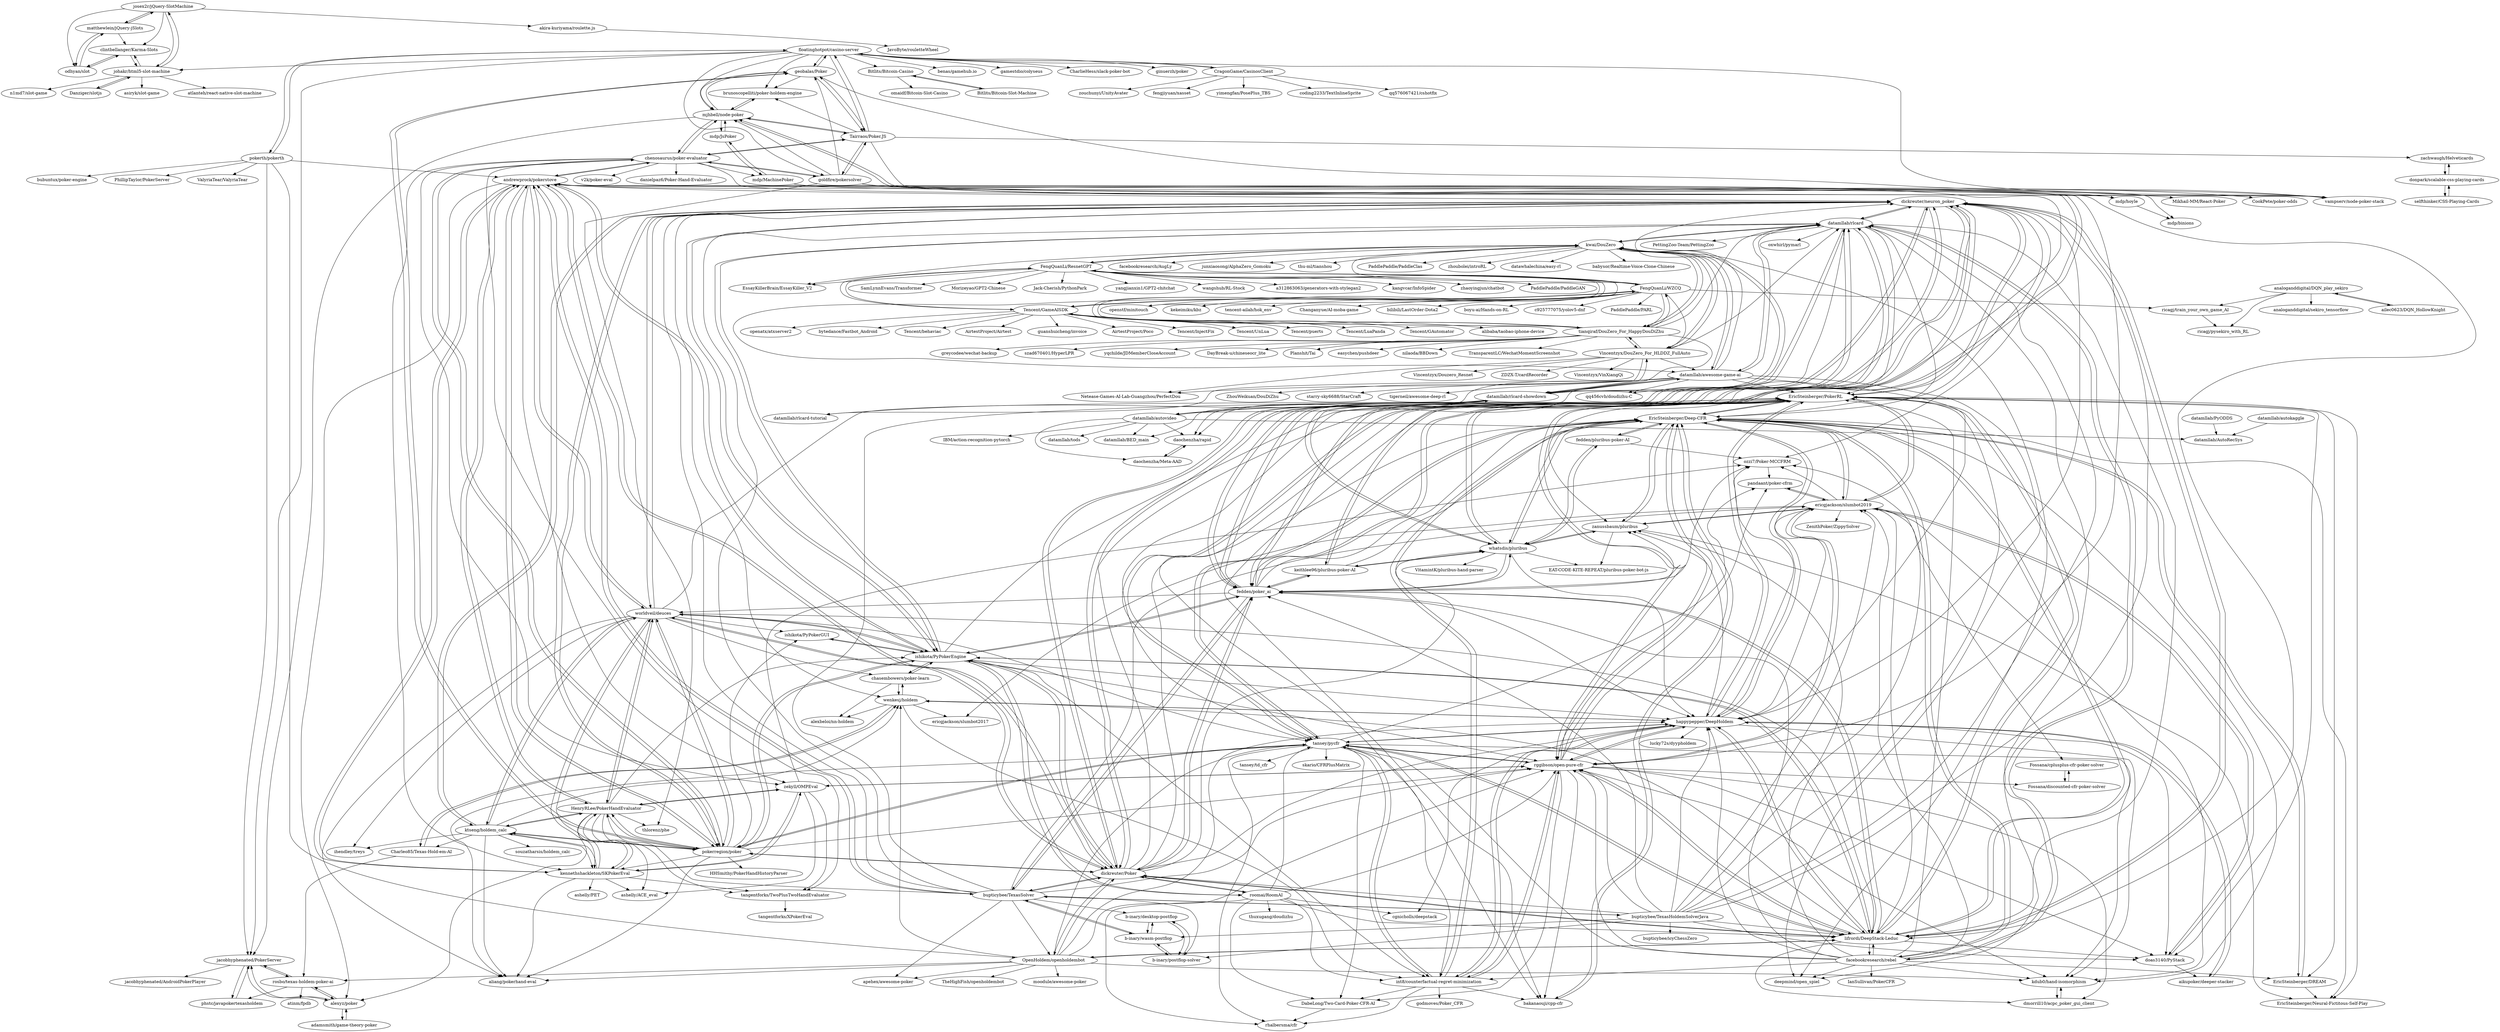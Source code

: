 digraph G {
"josex2r/jQuery-SlotMachine" -> "matthewlein/jQuery-jSlots"
"josex2r/jQuery-SlotMachine" -> "odhyan/slot"
"josex2r/jQuery-SlotMachine" -> "johakr/html5-slot-machine"
"josex2r/jQuery-SlotMachine" -> "clintbellanger/Karma-Slots"
"josex2r/jQuery-SlotMachine" -> "akira-kuriyama/roulette.js"
"odhyan/slot" -> "clintbellanger/Karma-Slots"
"odhyan/slot" -> "matthewlein/jQuery-jSlots"
"CragonGame/CasinosClient" -> "yimengfan/PosePlus_TBS" ["e"=1]
"CragonGame/CasinosClient" -> "coding2233/TextInlineSprite" ["e"=1]
"CragonGame/CasinosClient" -> "qq576067421/cshotfix" ["e"=1]
"CragonGame/CasinosClient" -> "zouchunyi/UnityAvater" ["e"=1]
"CragonGame/CasinosClient" -> "fengjiyuan/xasset" ["e"=1]
"CragonGame/CasinosClient" -> "floatinghotpot/casino-server"
"FengQuanLi/WZCQ" -> "FengQuanLi/ResnetGPT"
"FengQuanLi/WZCQ" -> "Tencent/GameAISDK"
"FengQuanLi/WZCQ" -> "tencent-ailab/hok_env" ["e"=1]
"FengQuanLi/WZCQ" -> "tianqiraf/DouZero_For_HappyDouDiZhu"
"FengQuanLi/WZCQ" -> "kwai/DouZero"
"FengQuanLi/WZCQ" -> "Changanyue/AI-moba-game"
"FengQuanLi/WZCQ" -> "bilibili/LastOrder-Dota2" ["e"=1]
"FengQuanLi/WZCQ" -> "boyu-ai/Hands-on-RL" ["e"=1]
"FengQuanLi/WZCQ" -> "c925777075/yolov5-dnf" ["e"=1]
"FengQuanLi/WZCQ" -> "PaddlePaddle/PARL" ["e"=1]
"FengQuanLi/WZCQ" -> "ricagj/train_your_own_game_AI"
"FengQuanLi/WZCQ" -> "Vincentzyx/DouZero_For_HLDDZ_FullAuto"
"FengQuanLi/WZCQ" -> "datamllab/awesome-game-ai"
"FengQuanLi/WZCQ" -> "openstf/minitouch" ["e"=1]
"FengQuanLi/WZCQ" -> "kekeimiku/kbz"
"ailec0623/DQN_HollowKnight" -> "analoganddigital/DQN_play_sekiro"
"Vincentzyx/DouZero_For_HLDDZ_FullAuto" -> "tianqiraf/DouZero_For_HappyDouDiZhu"
"Vincentzyx/DouZero_For_HLDDZ_FullAuto" -> "kwai/DouZero"
"Vincentzyx/DouZero_For_HLDDZ_FullAuto" -> "Vincentzyx/Douzero_Resnet"
"Vincentzyx/DouZero_For_HLDDZ_FullAuto" -> "datamllab/rlcard-showdown"
"Vincentzyx/DouZero_For_HLDDZ_FullAuto" -> "Netease-Games-AI-Lab-Guangzhou/PerfectDou"
"Vincentzyx/DouZero_For_HLDDZ_FullAuto" -> "ZDZX-T/cardRecorder"
"Vincentzyx/DouZero_For_HLDDZ_FullAuto" -> "Vincentzyx/VinXiangQi" ["e"=1]
"Vincentzyx/DouZero_For_HLDDZ_FullAuto" -> "datamllab/rlcard"
"Vincentzyx/DouZero_For_HLDDZ_FullAuto" -> "datamllab/awesome-game-ai"
"kwai/DouZero" -> "tianqiraf/DouZero_For_HappyDouDiZhu"
"kwai/DouZero" -> "datamllab/rlcard"
"kwai/DouZero" -> "Vincentzyx/DouZero_For_HLDDZ_FullAuto"
"kwai/DouZero" -> "datamllab/rlcard-showdown"
"kwai/DouZero" -> "datamllab/awesome-game-ai"
"kwai/DouZero" -> "facebookresearch/AugLy" ["e"=1]
"kwai/DouZero" -> "FengQuanLi/ResnetGPT"
"kwai/DouZero" -> "EssayKillerBrain/EssayKiller_V2" ["e"=1]
"kwai/DouZero" -> "junxiaosong/AlphaZero_Gomoku" ["e"=1]
"kwai/DouZero" -> "thu-ml/tianshou" ["e"=1]
"kwai/DouZero" -> "deepmind/open_spiel" ["e"=1]
"kwai/DouZero" -> "PaddlePaddle/PaddleClas" ["e"=1]
"kwai/DouZero" -> "zhoubolei/introRL" ["e"=1]
"kwai/DouZero" -> "datawhalechina/easy-rl" ["e"=1]
"kwai/DouZero" -> "babysor/Realtime-Voice-Clone-Chinese" ["e"=1]
"FengQuanLi/ResnetGPT" -> "FengQuanLi/WZCQ"
"FengQuanLi/ResnetGPT" -> "kwai/DouZero"
"FengQuanLi/ResnetGPT" -> "Tencent/GameAISDK"
"FengQuanLi/ResnetGPT" -> "SamLynnEvans/Transformer" ["e"=1]
"FengQuanLi/ResnetGPT" -> "Morizeyao/GPT2-Chinese" ["e"=1]
"FengQuanLi/ResnetGPT" -> "EssayKillerBrain/EssayKiller_V2" ["e"=1]
"FengQuanLi/ResnetGPT" -> "Jack-Cherish/PythonPark" ["e"=1]
"FengQuanLi/ResnetGPT" -> "yangjianxin1/GPT2-chitchat" ["e"=1]
"FengQuanLi/ResnetGPT" -> "wangshub/RL-Stock" ["e"=1]
"FengQuanLi/ResnetGPT" -> "tianqiraf/DouZero_For_HappyDouDiZhu"
"FengQuanLi/ResnetGPT" -> "a312863063/generators-with-stylegan2" ["e"=1]
"FengQuanLi/ResnetGPT" -> "openstf/minitouch" ["e"=1]
"FengQuanLi/ResnetGPT" -> "kangvcar/InfoSpider" ["e"=1]
"FengQuanLi/ResnetGPT" -> "zhaoyingjun/chatbot" ["e"=1]
"FengQuanLi/ResnetGPT" -> "PaddlePaddle/PaddleGAN" ["e"=1]
"EricSteinberger/PokerRL" -> "EricSteinberger/Deep-CFR"
"EricSteinberger/PokerRL" -> "EricSteinberger/Neural-Fictitous-Self-Play"
"EricSteinberger/PokerRL" -> "zanussbaum/pluribus"
"EricSteinberger/PokerRL" -> "dickreuter/neuron_poker"
"EricSteinberger/PokerRL" -> "tansey/pycfr"
"EricSteinberger/PokerRL" -> "happypepper/DeepHoldem"
"EricSteinberger/PokerRL" -> "ericgjackson/slumbot2019"
"EricSteinberger/PokerRL" -> "rggibson/open-pure-cfr"
"EricSteinberger/PokerRL" -> "bakanaouji/cpp-cfr"
"EricSteinberger/PokerRL" -> "doas3140/PyStack"
"EricSteinberger/PokerRL" -> "EricSteinberger/DREAM"
"EricSteinberger/PokerRL" -> "int8/counterfactual-regret-minimization"
"EricSteinberger/PokerRL" -> "whatsdis/pluribus"
"EricSteinberger/PokerRL" -> "lifrordi/DeepStack-Leduc"
"EricSteinberger/PokerRL" -> "fedden/poker_ai"
"bupticybee/TexasSolver" -> "bupticybee/TexasHoldemSolverJava"
"bupticybee/TexasSolver" -> "b-inary/wasm-postflop"
"bupticybee/TexasSolver" -> "fedden/poker_ai"
"bupticybee/TexasSolver" -> "dickreuter/Poker"
"bupticybee/TexasSolver" -> "dickreuter/neuron_poker"
"bupticybee/TexasSolver" -> "andrewprock/pokerstove"
"bupticybee/TexasSolver" -> "b-inary/postflop-solver"
"bupticybee/TexasSolver" -> "b-inary/desktop-postflop"
"bupticybee/TexasSolver" -> "HenryRLee/PokerHandEvaluator"
"bupticybee/TexasSolver" -> "EricSteinberger/PokerRL"
"bupticybee/TexasSolver" -> "apehex/awesome-poker"
"bupticybee/TexasSolver" -> "datamllab/rlcard"
"bupticybee/TexasSolver" -> "ericgjackson/slumbot2019"
"bupticybee/TexasSolver" -> "OpenHoldem/openholdembot"
"bupticybee/TexasSolver" -> "rggibson/open-pure-cfr"
"Tencent/GameAISDK" -> "Tencent/GAutomator" ["e"=1]
"Tencent/GameAISDK" -> "FengQuanLi/WZCQ"
"Tencent/GameAISDK" -> "FengQuanLi/ResnetGPT"
"Tencent/GameAISDK" -> "alibaba/taobao-iphone-device" ["e"=1]
"Tencent/GameAISDK" -> "openatx/atxserver2" ["e"=1]
"Tencent/GameAISDK" -> "bytedance/Fastbot_Android" ["e"=1]
"Tencent/GameAISDK" -> "Tencent/behaviac" ["e"=1]
"Tencent/GameAISDK" -> "AirtestProject/Airtest" ["e"=1]
"Tencent/GameAISDK" -> "tianqiraf/DouZero_For_HappyDouDiZhu"
"Tencent/GameAISDK" -> "guanshuicheng/invoice" ["e"=1]
"Tencent/GameAISDK" -> "AirtestProject/Poco" ["e"=1]
"Tencent/GameAISDK" -> "Tencent/InjectFix" ["e"=1]
"Tencent/GameAISDK" -> "Tencent/UnLua" ["e"=1]
"Tencent/GameAISDK" -> "Tencent/puerts" ["e"=1]
"Tencent/GameAISDK" -> "Tencent/LuaPanda" ["e"=1]
"analoganddigital/DQN_play_sekiro" -> "ricagj/train_your_own_game_AI"
"analoganddigital/DQN_play_sekiro" -> "ricagj/pysekiro_with_RL"
"analoganddigital/DQN_play_sekiro" -> "analoganddigital/sekiro_tensorflow"
"analoganddigital/DQN_play_sekiro" -> "ailec0623/DQN_HollowKnight"
"zachwaugh/Helveticards" -> "donpark/scalable-css-playing-cards"
"dickreuter/Poker" -> "dickreuter/neuron_poker"
"dickreuter/Poker" -> "ishikota/PyPokerEngine"
"dickreuter/Poker" -> "fedden/poker_ai"
"dickreuter/Poker" -> "lifrordi/DeepStack-Leduc"
"dickreuter/Poker" -> "pokerregion/poker"
"dickreuter/Poker" -> "datamllab/rlcard"
"dickreuter/Poker" -> "EricSteinberger/PokerRL"
"dickreuter/Poker" -> "worldveil/deuces"
"dickreuter/Poker" -> "andrewprock/pokerstove"
"dickreuter/Poker" -> "bupticybee/TexasSolver"
"dickreuter/Poker" -> "OpenHoldem/openholdembot"
"dickreuter/Poker" -> "happypepper/DeepHoldem"
"dickreuter/Poker" -> "whatsdis/pluribus"
"dickreuter/Poker" -> "roomai/RoomAI"
"dickreuter/Poker" -> "EricSteinberger/Deep-CFR"
"jacobhyphenated/PokerServer" -> "jacobhyphenated/AndroidPokerPlayer"
"jacobhyphenated/PokerServer" -> "rosbo/texas-holdem-poker-ai"
"jacobhyphenated/PokerServer" -> "phstc/javapokertexasholdem"
"jacobhyphenated/PokerServer" -> "alexyz/poker"
"tianqiraf/DouZero_For_HappyDouDiZhu" -> "kwai/DouZero"
"tianqiraf/DouZero_For_HappyDouDiZhu" -> "Vincentzyx/DouZero_For_HLDDZ_FullAuto"
"tianqiraf/DouZero_For_HappyDouDiZhu" -> "datamllab/rlcard"
"tianqiraf/DouZero_For_HappyDouDiZhu" -> "Tencent/GameAISDK"
"tianqiraf/DouZero_For_HappyDouDiZhu" -> "greycodee/wechat-backup" ["e"=1]
"tianqiraf/DouZero_For_HappyDouDiZhu" -> "szad670401/HyperLPR" ["e"=1]
"tianqiraf/DouZero_For_HappyDouDiZhu" -> "FengQuanLi/WZCQ"
"tianqiraf/DouZero_For_HappyDouDiZhu" -> "datamllab/rlcard-showdown"
"tianqiraf/DouZero_For_HappyDouDiZhu" -> "yqchilde/JDMemberCloseAccount" ["e"=1]
"tianqiraf/DouZero_For_HappyDouDiZhu" -> "DayBreak-u/chineseocr_lite" ["e"=1]
"tianqiraf/DouZero_For_HappyDouDiZhu" -> "Planshit/Tai" ["e"=1]
"tianqiraf/DouZero_For_HappyDouDiZhu" -> "easychen/pushdeer" ["e"=1]
"tianqiraf/DouZero_For_HappyDouDiZhu" -> "nilaoda/BBDown" ["e"=1]
"tianqiraf/DouZero_For_HappyDouDiZhu" -> "TransparentLC/WechatMomentScreenshot" ["e"=1]
"tianqiraf/DouZero_For_HappyDouDiZhu" -> "FengQuanLi/ResnetGPT"
"datamllab/autovideo" -> "datamllab/BED_main"
"datamllab/autovideo" -> "daochenzha/rapid"
"datamllab/autovideo" -> "daochenzha/Meta-AAD"
"datamllab/autovideo" -> "datamllab/rlcard-showdown"
"datamllab/autovideo" -> "datamllab/tods" ["e"=1]
"datamllab/autovideo" -> "datamllab/AutoRecSys"
"datamllab/autovideo" -> "IBM/action-recognition-pytorch" ["e"=1]
"datamllab/rlcard-showdown" -> "datamllab/awesome-game-ai"
"datamllab/rlcard-showdown" -> "datamllab/rlcard"
"datamllab/rlcard-showdown" -> "datamllab/rlcard-tutorial"
"datamllab/rlcard-showdown" -> "datamllab/autovideo"
"datamllab/rlcard-showdown" -> "kwai/DouZero"
"datamllab/rlcard-showdown" -> "datamllab/BED_main"
"datamllab/rlcard-showdown" -> "Vincentzyx/DouZero_For_HLDDZ_FullAuto"
"datamllab/rlcard-showdown" -> "daochenzha/rapid"
"datamllab/rlcard" -> "datamllab/awesome-game-ai"
"datamllab/rlcard" -> "kwai/DouZero"
"datamllab/rlcard" -> "fedden/poker_ai"
"datamllab/rlcard" -> "datamllab/rlcard-showdown"
"datamllab/rlcard" -> "deepmind/open_spiel" ["e"=1]
"datamllab/rlcard" -> "dickreuter/Poker"
"datamllab/rlcard" -> "dickreuter/neuron_poker"
"datamllab/rlcard" -> "ishikota/PyPokerEngine"
"datamllab/rlcard" -> "EricSteinberger/PokerRL"
"datamllab/rlcard" -> "lifrordi/DeepStack-Leduc"
"datamllab/rlcard" -> "facebookresearch/rebel"
"datamllab/rlcard" -> "PettingZoo-Team/PettingZoo" ["e"=1]
"datamllab/rlcard" -> "qq456cvb/doudizhu-C" ["e"=1]
"datamllab/rlcard" -> "EricSteinberger/Deep-CFR"
"datamllab/rlcard" -> "oxwhirl/pymarl" ["e"=1]
"johakr/html5-slot-machine" -> "Danziger/slotjs"
"johakr/html5-slot-machine" -> "clintbellanger/Karma-Slots"
"johakr/html5-slot-machine" -> "asiryk/slot-game"
"johakr/html5-slot-machine" -> "atlanteh/react-native-slot-machine" ["e"=1]
"johakr/html5-slot-machine" -> "josex2r/jQuery-SlotMachine"
"johakr/html5-slot-machine" -> "n1md7/slot-game"
"floatinghotpot/casino-server" -> "geobalas/Poker"
"floatinghotpot/casino-server" -> "vampserv/node-poker-stack"
"floatinghotpot/casino-server" -> "mjhbell/node-poker"
"floatinghotpot/casino-server" -> "CragonGame/CasinosClient"
"floatinghotpot/casino-server" -> "Tairraos/Poker.JS"
"floatinghotpot/casino-server" -> "jacobhyphenated/PokerServer"
"floatinghotpot/casino-server" -> "Bitlits/Bitcoin-Casino"
"floatinghotpot/casino-server" -> "benas/gamehub.io" ["e"=1]
"floatinghotpot/casino-server" -> "gamestdio/colyseus" ["e"=1]
"floatinghotpot/casino-server" -> "brunoscopelliti/poker-holdem-engine"
"floatinghotpot/casino-server" -> "pokerth/pokerth"
"floatinghotpot/casino-server" -> "johakr/html5-slot-machine"
"floatinghotpot/casino-server" -> "goldfire/pokersolver"
"floatinghotpot/casino-server" -> "CharlieHess/slack-poker-bot" ["e"=1]
"floatinghotpot/casino-server" -> "ginuerzh/poker"
"b-inary/postflop-solver" -> "b-inary/wasm-postflop"
"b-inary/postflop-solver" -> "b-inary/desktop-postflop"
"b-inary/wasm-postflop" -> "b-inary/postflop-solver"
"b-inary/wasm-postflop" -> "b-inary/desktop-postflop"
"b-inary/wasm-postflop" -> "bupticybee/TexasSolver"
"brunoscopelliti/poker-holdem-engine" -> "mjhbell/node-poker"
"andrewprock/pokerstove" -> "worldveil/deuces"
"andrewprock/pokerstove" -> "kennethshackleton/SKPokerEval"
"andrewprock/pokerstove" -> "pokerregion/poker"
"andrewprock/pokerstove" -> "ishikota/PyPokerEngine"
"andrewprock/pokerstove" -> "rggibson/open-pure-cfr"
"andrewprock/pokerstove" -> "dickreuter/Poker"
"andrewprock/pokerstove" -> "HenryRLee/PokerHandEvaluator"
"andrewprock/pokerstove" -> "fedden/poker_ai"
"andrewprock/pokerstove" -> "chenosaurus/poker-evaluator"
"andrewprock/pokerstove" -> "zekyll/OMPEval"
"andrewprock/pokerstove" -> "dickreuter/neuron_poker"
"andrewprock/pokerstove" -> "alexyz/poker"
"andrewprock/pokerstove" -> "bupticybee/TexasSolver"
"andrewprock/pokerstove" -> "lifrordi/DeepStack-Leduc"
"andrewprock/pokerstove" -> "tansey/pycfr"
"bupticybee/TexasHoldemSolverJava" -> "bupticybee/TexasSolver"
"bupticybee/TexasHoldemSolverJava" -> "fedden/poker_ai"
"bupticybee/TexasHoldemSolverJava" -> "b-inary/wasm-postflop"
"bupticybee/TexasHoldemSolverJava" -> "dickreuter/neuron_poker"
"bupticybee/TexasHoldemSolverJava" -> "happypepper/DeepHoldem"
"bupticybee/TexasHoldemSolverJava" -> "dickreuter/Poker"
"bupticybee/TexasHoldemSolverJava" -> "ericgjackson/slumbot2019"
"bupticybee/TexasHoldemSolverJava" -> "bupticybee/icyChessZero" ["e"=1]
"bupticybee/TexasHoldemSolverJava" -> "b-inary/postflop-solver"
"bupticybee/TexasHoldemSolverJava" -> "datamllab/rlcard"
"bupticybee/TexasHoldemSolverJava" -> "EricSteinberger/PokerRL"
"bupticybee/TexasHoldemSolverJava" -> "doas3140/PyStack"
"bupticybee/TexasHoldemSolverJava" -> "ozzi7/Poker-MCCFRM"
"bupticybee/TexasHoldemSolverJava" -> "rggibson/open-pure-cfr"
"bupticybee/TexasHoldemSolverJava" -> "lifrordi/DeepStack-Leduc"
"pokerth/pokerth" -> "andrewprock/pokerstove"
"pokerth/pokerth" -> "jacobhyphenated/PokerServer"
"pokerth/pokerth" -> "floatinghotpot/casino-server"
"pokerth/pokerth" -> "bubuntux/poker-engine"
"pokerth/pokerth" -> "PhillipTaylor/PokerServer"
"pokerth/pokerth" -> "ValyriaTear/ValyriaTear" ["e"=1]
"pokerth/pokerth" -> "OpenHoldem/openholdembot"
"HenryRLee/PokerHandEvaluator" -> "kennethshackleton/SKPokerEval"
"HenryRLee/PokerHandEvaluator" -> "zekyll/OMPEval"
"HenryRLee/PokerHandEvaluator" -> "thlorenz/phe"
"HenryRLee/PokerHandEvaluator" -> "tangentforks/TwoPlusTwoHandEvaluator"
"HenryRLee/PokerHandEvaluator" -> "worldveil/deuces"
"HenryRLee/PokerHandEvaluator" -> "ashelly/ACE_eval"
"HenryRLee/PokerHandEvaluator" -> "andrewprock/pokerstove"
"HenryRLee/PokerHandEvaluator" -> "pokerregion/poker"
"HenryRLee/PokerHandEvaluator" -> "ktseng/holdem_calc"
"HenryRLee/PokerHandEvaluator" -> "alexyz/poker"
"HenryRLee/PokerHandEvaluator" -> "ishikota/PyPokerEngine"
"kennethshackleton/SKPokerEval" -> "zekyll/OMPEval"
"kennethshackleton/SKPokerEval" -> "tangentforks/TwoPlusTwoHandEvaluator"
"kennethshackleton/SKPokerEval" -> "worldveil/deuces"
"kennethshackleton/SKPokerEval" -> "HenryRLee/PokerHandEvaluator"
"kennethshackleton/SKPokerEval" -> "ashelly/ACE_eval"
"kennethshackleton/SKPokerEval" -> "ashelly/PET"
"kennethshackleton/SKPokerEval" -> "andrewprock/pokerstove"
"kennethshackleton/SKPokerEval" -> "ktseng/holdem_calc"
"kennethshackleton/SKPokerEval" -> "aliang/pokerhand-eval"
"ozzi7/Poker-MCCFRM" -> "pandaant/poker-cfrm"
"datamllab/awesome-game-ai" -> "datamllab/rlcard"
"datamllab/awesome-game-ai" -> "datamllab/rlcard-showdown"
"datamllab/awesome-game-ai" -> "kwai/DouZero"
"datamllab/awesome-game-ai" -> "datamllab/rlcard-tutorial"
"datamllab/awesome-game-ai" -> "qq456cvb/doudizhu-C" ["e"=1]
"datamllab/awesome-game-ai" -> "Netease-Games-AI-Lab-Guangzhou/PerfectDou"
"datamllab/awesome-game-ai" -> "daochenzha/rapid"
"datamllab/awesome-game-ai" -> "EricSteinberger/PokerRL"
"datamllab/awesome-game-ai" -> "datamllab/autovideo"
"datamllab/awesome-game-ai" -> "happypepper/DeepHoldem"
"datamllab/awesome-game-ai" -> "ZhouWeikuan/DouDiZhu" ["e"=1]
"datamllab/awesome-game-ai" -> "starry-sky6688/StarCraft" ["e"=1]
"datamllab/awesome-game-ai" -> "deepmind/open_spiel" ["e"=1]
"datamllab/awesome-game-ai" -> "tigerneil/awesome-deep-rl" ["e"=1]
"datamllab/awesome-game-ai" -> "dickreuter/neuron_poker"
"Danziger/slotjs" -> "johakr/html5-slot-machine"
"lifrordi/DeepStack-Leduc" -> "happypepper/DeepHoldem"
"lifrordi/DeepStack-Leduc" -> "rggibson/open-pure-cfr"
"lifrordi/DeepStack-Leduc" -> "tansey/pycfr"
"lifrordi/DeepStack-Leduc" -> "EricSteinberger/Deep-CFR"
"lifrordi/DeepStack-Leduc" -> "dickreuter/Poker"
"lifrordi/DeepStack-Leduc" -> "EricSteinberger/PokerRL"
"lifrordi/DeepStack-Leduc" -> "ishikota/PyPokerEngine"
"lifrordi/DeepStack-Leduc" -> "dickreuter/neuron_poker"
"lifrordi/DeepStack-Leduc" -> "fedden/poker_ai"
"lifrordi/DeepStack-Leduc" -> "facebookresearch/rebel"
"lifrordi/DeepStack-Leduc" -> "doas3140/PyStack"
"lifrordi/DeepStack-Leduc" -> "ericgjackson/slumbot2019"
"lifrordi/DeepStack-Leduc" -> "dmorrill10/acpc_poker_gui_client"
"lifrordi/DeepStack-Leduc" -> "wenkesj/holdem"
"lifrordi/DeepStack-Leduc" -> "OpenHoldem/openholdembot"
"roomai/RoomAI" -> "ishikota/PyPokerEngine"
"roomai/RoomAI" -> "lifrordi/DeepStack-Leduc"
"roomai/RoomAI" -> "rhalbersma/cfr"
"roomai/RoomAI" -> "rggibson/open-pure-cfr"
"roomai/RoomAI" -> "cgnicholls/deepstack"
"roomai/RoomAI" -> "DabeLong/Two-Card-Poker-CFR-AI"
"roomai/RoomAI" -> "int8/counterfactual-regret-minimization"
"roomai/RoomAI" -> "tansey/pycfr"
"roomai/RoomAI" -> "thuxugang/doudizhu" ["e"=1]
"roomai/RoomAI" -> "dickreuter/Poker"
"wenkesj/holdem" -> "chasembowers/poker-learn"
"wenkesj/holdem" -> "happypepper/DeepHoldem"
"wenkesj/holdem" -> "alexbeloi/nn-holdem"
"wenkesj/holdem" -> "int8/counterfactual-regret-minimization"
"wenkesj/holdem" -> "Charleo85/Texas-Hold-em-AI"
"wenkesj/holdem" -> "ericgjackson/slumbot2017"
"fedden/poker_ai" -> "keithlee96/pluribus-poker-AI"
"fedden/poker_ai" -> "dickreuter/Poker"
"fedden/poker_ai" -> "whatsdis/pluribus"
"fedden/poker_ai" -> "dickreuter/neuron_poker"
"fedden/poker_ai" -> "ishikota/PyPokerEngine"
"fedden/poker_ai" -> "datamllab/rlcard"
"fedden/poker_ai" -> "EricSteinberger/PokerRL"
"fedden/poker_ai" -> "lifrordi/DeepStack-Leduc"
"fedden/poker_ai" -> "bupticybee/TexasSolver"
"fedden/poker_ai" -> "zanussbaum/pluribus"
"fedden/poker_ai" -> "EricSteinberger/Deep-CFR"
"fedden/poker_ai" -> "happypepper/DeepHoldem"
"fedden/poker_ai" -> "andrewprock/pokerstove"
"fedden/poker_ai" -> "ozzi7/Poker-MCCFRM"
"fedden/poker_ai" -> "worldveil/deuces"
"adamsmith/game-theory-poker" -> "alexyz/poker"
"bakanaouji/cpp-cfr" -> "EricSteinberger/Deep-CFR"
"ishikota/PyPokerEngine" -> "ishikota/PyPokerGUI"
"ishikota/PyPokerEngine" -> "dickreuter/Poker"
"ishikota/PyPokerEngine" -> "dickreuter/neuron_poker"
"ishikota/PyPokerEngine" -> "pokerregion/poker"
"ishikota/PyPokerEngine" -> "chasembowers/poker-learn"
"ishikota/PyPokerEngine" -> "worldveil/deuces"
"ishikota/PyPokerEngine" -> "fedden/poker_ai"
"ishikota/PyPokerEngine" -> "roomai/RoomAI"
"ishikota/PyPokerEngine" -> "lifrordi/DeepStack-Leduc"
"ishikota/PyPokerEngine" -> "happypepper/DeepHoldem"
"ishikota/PyPokerEngine" -> "EricSteinberger/PokerRL"
"ishikota/PyPokerEngine" -> "datamllab/rlcard"
"ishikota/PyPokerEngine" -> "andrewprock/pokerstove"
"ishikota/PyPokerEngine" -> "rggibson/open-pure-cfr"
"ishikota/PyPokerEngine" -> "int8/counterfactual-regret-minimization"
"dickreuter/neuron_poker" -> "dickreuter/Poker"
"dickreuter/neuron_poker" -> "EricSteinberger/PokerRL"
"dickreuter/neuron_poker" -> "ishikota/PyPokerEngine"
"dickreuter/neuron_poker" -> "fedden/poker_ai"
"dickreuter/neuron_poker" -> "whatsdis/pluribus"
"dickreuter/neuron_poker" -> "EricSteinberger/Deep-CFR"
"dickreuter/neuron_poker" -> "lifrordi/DeepStack-Leduc"
"dickreuter/neuron_poker" -> "happypepper/DeepHoldem"
"dickreuter/neuron_poker" -> "datamllab/rlcard"
"dickreuter/neuron_poker" -> "pokerregion/poker"
"dickreuter/neuron_poker" -> "keithlee96/pluribus-poker-AI"
"dickreuter/neuron_poker" -> "wenkesj/holdem"
"dickreuter/neuron_poker" -> "ozzi7/Poker-MCCFRM"
"dickreuter/neuron_poker" -> "ktseng/holdem_calc"
"dickreuter/neuron_poker" -> "worldveil/deuces"
"worldveil/deuces" -> "andrewprock/pokerstove"
"worldveil/deuces" -> "pokerregion/poker"
"worldveil/deuces" -> "kennethshackleton/SKPokerEval"
"worldveil/deuces" -> "ishikota/PyPokerEngine"
"worldveil/deuces" -> "HenryRLee/PokerHandEvaluator"
"worldveil/deuces" -> "aliang/pokerhand-eval"
"worldveil/deuces" -> "ihendley/treys"
"worldveil/deuces" -> "chasembowers/poker-learn"
"worldveil/deuces" -> "dickreuter/Poker"
"worldveil/deuces" -> "dickreuter/neuron_poker"
"worldveil/deuces" -> "tansey/pycfr"
"worldveil/deuces" -> "EricSteinberger/PokerRL"
"worldveil/deuces" -> "ishikota/PyPokerGUI"
"worldveil/deuces" -> "ktseng/holdem_calc"
"worldveil/deuces" -> "lifrordi/DeepStack-Leduc"
"Tairraos/Poker.JS" -> "mjhbell/node-poker"
"Tairraos/Poker.JS" -> "chenosaurus/poker-evaluator"
"Tairraos/Poker.JS" -> "geobalas/Poker"
"Tairraos/Poker.JS" -> "vampserv/node-poker-stack"
"Tairraos/Poker.JS" -> "goldfire/pokersolver"
"Tairraos/Poker.JS" -> "zachwaugh/Helveticards"
"Tairraos/Poker.JS" -> "floatinghotpot/casino-server"
"Tairraos/Poker.JS" -> "brunoscopelliti/poker-holdem-engine"
"ricagj/train_your_own_game_AI" -> "ricagj/pysekiro_with_RL"
"selfthinker/CSS-Playing-Cards" -> "donpark/scalable-css-playing-cards"
"alexyz/poker" -> "rosbo/texas-holdem-poker-ai"
"alexyz/poker" -> "jacobhyphenated/PokerServer"
"alexyz/poker" -> "adamsmith/game-theory-poker"
"int8/counterfactual-regret-minimization" -> "tansey/pycfr"
"int8/counterfactual-regret-minimization" -> "rhalbersma/cfr"
"int8/counterfactual-regret-minimization" -> "godmoves/Poker_CFR"
"int8/counterfactual-regret-minimization" -> "happypepper/DeepHoldem"
"int8/counterfactual-regret-minimization" -> "rggibson/open-pure-cfr"
"int8/counterfactual-regret-minimization" -> "bakanaouji/cpp-cfr"
"int8/counterfactual-regret-minimization" -> "EricSteinberger/Deep-CFR"
"int8/counterfactual-regret-minimization" -> "DabeLong/Two-Card-Poker-CFR-AI"
"rosbo/texas-holdem-poker-ai" -> "jacobhyphenated/PokerServer"
"rosbo/texas-holdem-poker-ai" -> "alexyz/poker"
"rosbo/texas-holdem-poker-ai" -> "phstc/javapokertexasholdem"
"rosbo/texas-holdem-poker-ai" -> "atinm/fpdb"
"donpark/scalable-css-playing-cards" -> "zachwaugh/Helveticards"
"donpark/scalable-css-playing-cards" -> "selfthinker/CSS-Playing-Cards"
"akira-kuriyama/roulette.js" -> "JavoByte/rouletteWheel"
"pokerregion/poker" -> "worldveil/deuces"
"pokerregion/poker" -> "ishikota/PyPokerEngine"
"pokerregion/poker" -> "dickreuter/Poker"
"pokerregion/poker" -> "ishikota/PyPokerGUI"
"pokerregion/poker" -> "tansey/pycfr"
"pokerregion/poker" -> "andrewprock/pokerstove"
"pokerregion/poker" -> "dickreuter/neuron_poker"
"pokerregion/poker" -> "aliang/pokerhand-eval"
"pokerregion/poker" -> "geobalas/Poker"
"pokerregion/poker" -> "chenosaurus/poker-evaluator"
"pokerregion/poker" -> "ktseng/holdem_calc"
"pokerregion/poker" -> "kennethshackleton/SKPokerEval"
"pokerregion/poker" -> "rggibson/open-pure-cfr"
"pokerregion/poker" -> "HHSmithy/PokerHandHistoryParser"
"pokerregion/poker" -> "HenryRLee/PokerHandEvaluator"
"chenosaurus/poker-evaluator" -> "mjhbell/node-poker"
"chenosaurus/poker-evaluator" -> "goldfire/pokersolver"
"chenosaurus/poker-evaluator" -> "Tairraos/Poker.JS"
"chenosaurus/poker-evaluator" -> "mdp/hoyle"
"chenosaurus/poker-evaluator" -> "pokerregion/poker"
"chenosaurus/poker-evaluator" -> "kennethshackleton/SKPokerEval"
"chenosaurus/poker-evaluator" -> "zekyll/OMPEval"
"chenosaurus/poker-evaluator" -> "tangentforks/TwoPlusTwoHandEvaluator"
"chenosaurus/poker-evaluator" -> "v2k/poker-eval"
"chenosaurus/poker-evaluator" -> "andrewprock/pokerstove"
"chenosaurus/poker-evaluator" -> "mdp/MachinePoker"
"chenosaurus/poker-evaluator" -> "danielpaz6/Poker-Hand-Evaluator"
"goldfire/pokersolver" -> "chenosaurus/poker-evaluator"
"goldfire/pokersolver" -> "mjhbell/node-poker"
"goldfire/pokersolver" -> "Tairraos/Poker.JS"
"goldfire/pokersolver" -> "geobalas/Poker"
"goldfire/pokersolver" -> "vampserv/node-poker-stack"
"goldfire/pokersolver" -> "Mikhail-MM/React-Poker"
"goldfire/pokersolver" -> "CookPete/poker-odds"
"goldfire/pokersolver" -> "thlorenz/phe"
"mjhbell/node-poker" -> "vampserv/node-poker-stack"
"mjhbell/node-poker" -> "chenosaurus/poker-evaluator"
"mjhbell/node-poker" -> "brunoscopelliti/poker-holdem-engine"
"mjhbell/node-poker" -> "Tairraos/Poker.JS"
"mjhbell/node-poker" -> "mdp/JsPoker"
"mjhbell/node-poker" -> "jacobhyphenated/PokerServer"
"mjhbell/node-poker" -> "geobalas/Poker"
"Bitlits/Bitcoin-Casino" -> "Bitlits/Bitcoin-Slot-Machine"
"Bitlits/Bitcoin-Casino" -> "omaidf/Bitcoin-Slot-Casino"
"mdp/JsPoker" -> "mdp/MachinePoker"
"mdp/JsPoker" -> "mjhbell/node-poker"
"b-inary/desktop-postflop" -> "b-inary/wasm-postflop"
"b-inary/desktop-postflop" -> "b-inary/postflop-solver"
"Bitlits/Bitcoin-Slot-Machine" -> "Bitlits/Bitcoin-Casino"
"clintbellanger/Karma-Slots" -> "odhyan/slot"
"clintbellanger/Karma-Slots" -> "johakr/html5-slot-machine"
"ericgjackson/slumbot2019" -> "pandaant/poker-cfrm"
"ericgjackson/slumbot2019" -> "doas3140/PyStack"
"ericgjackson/slumbot2019" -> "zanussbaum/pluribus"
"ericgjackson/slumbot2019" -> "rggibson/open-pure-cfr"
"ericgjackson/slumbot2019" -> "kdub0/hand-isomorphism"
"ericgjackson/slumbot2019" -> "ZenithPoker/ZippySolver"
"ericgjackson/slumbot2019" -> "Fossana/cplusplus-cfr-poker-solver"
"ericgjackson/slumbot2019" -> "EricSteinberger/PokerRL"
"ericgjackson/slumbot2019" -> "ericgjackson/slumbot2017"
"ericgjackson/slumbot2019" -> "EricSteinberger/Deep-CFR"
"ericgjackson/slumbot2019" -> "ozzi7/Poker-MCCFRM"
"ktseng/holdem_calc" -> "souzatharsis/holdem_calc"
"ktseng/holdem_calc" -> "kennethshackleton/SKPokerEval"
"ktseng/holdem_calc" -> "wenkesj/holdem"
"ktseng/holdem_calc" -> "pokerregion/poker"
"ktseng/holdem_calc" -> "dickreuter/neuron_poker"
"ktseng/holdem_calc" -> "ihendley/treys"
"ktseng/holdem_calc" -> "aliang/pokerhand-eval"
"ktseng/holdem_calc" -> "Charleo85/Texas-Hold-em-AI"
"ktseng/holdem_calc" -> "worldveil/deuces"
"ktseng/holdem_calc" -> "HenryRLee/PokerHandEvaluator"
"OpenHoldem/openholdembot" -> "lifrordi/DeepStack-Leduc"
"OpenHoldem/openholdembot" -> "happypepper/DeepHoldem"
"OpenHoldem/openholdembot" -> "rggibson/open-pure-cfr"
"OpenHoldem/openholdembot" -> "TheHighFish/openholdembot"
"OpenHoldem/openholdembot" -> "aliang/pokerhand-eval"
"OpenHoldem/openholdembot" -> "apehex/awesome-poker"
"OpenHoldem/openholdembot" -> "dickreuter/Poker"
"OpenHoldem/openholdembot" -> "kdub0/hand-isomorphism"
"OpenHoldem/openholdembot" -> "moodule/awesome-poker"
"OpenHoldem/openholdembot" -> "tansey/pycfr"
"OpenHoldem/openholdembot" -> "rosbo/texas-holdem-poker-ai"
"OpenHoldem/openholdembot" -> "wenkesj/holdem"
"facebookresearch/rebel" -> "EricSteinberger/Deep-CFR"
"facebookresearch/rebel" -> "ericgjackson/slumbot2019"
"facebookresearch/rebel" -> "EricSteinberger/DREAM"
"facebookresearch/rebel" -> "lifrordi/DeepStack-Leduc"
"facebookresearch/rebel" -> "happypepper/DeepHoldem"
"facebookresearch/rebel" -> "EricSteinberger/PokerRL"
"facebookresearch/rebel" -> "zanussbaum/pluribus"
"facebookresearch/rebel" -> "deepmind/open_spiel" ["e"=1]
"facebookresearch/rebel" -> "rggibson/open-pure-cfr"
"facebookresearch/rebel" -> "datamllab/rlcard"
"facebookresearch/rebel" -> "kdub0/hand-isomorphism"
"facebookresearch/rebel" -> "tansey/pycfr"
"facebookresearch/rebel" -> "IanSullivan/PokerCFR"
"facebookresearch/rebel" -> "fedden/poker_ai"
"facebookresearch/rebel" -> "int8/counterfactual-regret-minimization"
"pandaant/poker-cfrm" -> "ericgjackson/slumbot2019"
"rggibson/open-pure-cfr" -> "tansey/pycfr"
"rggibson/open-pure-cfr" -> "ericgjackson/slumbot2019"
"rggibson/open-pure-cfr" -> "EricSteinberger/Deep-CFR"
"rggibson/open-pure-cfr" -> "kdub0/hand-isomorphism"
"rggibson/open-pure-cfr" -> "happypepper/DeepHoldem"
"rggibson/open-pure-cfr" -> "bakanaouji/cpp-cfr"
"rggibson/open-pure-cfr" -> "pandaant/poker-cfrm"
"rggibson/open-pure-cfr" -> "doas3140/PyStack"
"rggibson/open-pure-cfr" -> "EricSteinberger/PokerRL"
"rggibson/open-pure-cfr" -> "lifrordi/DeepStack-Leduc"
"rggibson/open-pure-cfr" -> "int8/counterfactual-regret-minimization"
"rggibson/open-pure-cfr" -> "dmorrill10/acpc_poker_gui_client"
"rggibson/open-pure-cfr" -> "zekyll/OMPEval"
"rggibson/open-pure-cfr" -> "DabeLong/Two-Card-Poker-CFR-AI"
"rggibson/open-pure-cfr" -> "Fossana/discounted-cfr-poker-solver"
"geobalas/Poker" -> "floatinghotpot/casino-server"
"geobalas/Poker" -> "vampserv/node-poker-stack"
"geobalas/Poker" -> "pokerregion/poker"
"geobalas/Poker" -> "mjhbell/node-poker"
"geobalas/Poker" -> "Tairraos/Poker.JS"
"geobalas/Poker" -> "brunoscopelliti/poker-holdem-engine"
"ishikota/PyPokerGUI" -> "ishikota/PyPokerEngine"
"keithlee96/pluribus-poker-AI" -> "fedden/poker_ai"
"keithlee96/pluribus-poker-AI" -> "whatsdis/pluribus"
"keithlee96/pluribus-poker-AI" -> "dickreuter/neuron_poker"
"keithlee96/pluribus-poker-AI" -> "EricSteinberger/Deep-CFR"
"whatsdis/pluribus" -> "zanussbaum/pluribus"
"whatsdis/pluribus" -> "keithlee96/pluribus-poker-AI"
"whatsdis/pluribus" -> "EAT-CODE-KITE-REPEAT/pluribus-poker-bot-js"
"whatsdis/pluribus" -> "VitamintK/pluribus-hand-parser"
"whatsdis/pluribus" -> "fedden/poker_ai"
"whatsdis/pluribus" -> "EricSteinberger/Deep-CFR"
"whatsdis/pluribus" -> "fedden/pluribus-poker-AI"
"whatsdis/pluribus" -> "dickreuter/neuron_poker"
"whatsdis/pluribus" -> "EricSteinberger/PokerRL"
"whatsdis/pluribus" -> "happypepper/DeepHoldem"
"tansey/pycfr" -> "rggibson/open-pure-cfr"
"tansey/pycfr" -> "int8/counterfactual-regret-minimization"
"tansey/pycfr" -> "EricSteinberger/Deep-CFR"
"tansey/pycfr" -> "happypepper/DeepHoldem"
"tansey/pycfr" -> "EricSteinberger/PokerRL"
"tansey/pycfr" -> "lifrordi/DeepStack-Leduc"
"tansey/pycfr" -> "bakanaouji/cpp-cfr"
"tansey/pycfr" -> "kdub0/hand-isomorphism"
"tansey/pycfr" -> "rhalbersma/cfr"
"tansey/pycfr" -> "aliang/pokerhand-eval"
"tansey/pycfr" -> "DabeLong/Two-Card-Poker-CFR-AI"
"tansey/pycfr" -> "skario/CFRPlusMatrix"
"tansey/pycfr" -> "tansey/td_cfr"
"tansey/pycfr" -> "pandaant/poker-cfrm"
"tansey/pycfr" -> "pokerregion/poker"
"EricSteinberger/Deep-CFR" -> "EricSteinberger/PokerRL"
"EricSteinberger/Deep-CFR" -> "tansey/pycfr"
"EricSteinberger/Deep-CFR" -> "rggibson/open-pure-cfr"
"EricSteinberger/Deep-CFR" -> "bakanaouji/cpp-cfr"
"EricSteinberger/Deep-CFR" -> "zanussbaum/pluribus"
"EricSteinberger/Deep-CFR" -> "EricSteinberger/Neural-Fictitous-Self-Play"
"EricSteinberger/Deep-CFR" -> "EricSteinberger/DREAM"
"EricSteinberger/Deep-CFR" -> "happypepper/DeepHoldem"
"EricSteinberger/Deep-CFR" -> "ericgjackson/slumbot2019"
"EricSteinberger/Deep-CFR" -> "facebookresearch/rebel"
"EricSteinberger/Deep-CFR" -> "int8/counterfactual-regret-minimization"
"EricSteinberger/Deep-CFR" -> "whatsdis/pluribus"
"EricSteinberger/Deep-CFR" -> "lifrordi/DeepStack-Leduc"
"EricSteinberger/Deep-CFR" -> "fedden/pluribus-poker-AI"
"EricSteinberger/Deep-CFR" -> "kdub0/hand-isomorphism"
"happypepper/DeepHoldem" -> "aikupoker/deeper-stacker"
"happypepper/DeepHoldem" -> "doas3140/PyStack"
"happypepper/DeepHoldem" -> "lifrordi/DeepStack-Leduc"
"happypepper/DeepHoldem" -> "lucky72s/dyypholdem"
"happypepper/DeepHoldem" -> "rggibson/open-pure-cfr"
"happypepper/DeepHoldem" -> "tansey/pycfr"
"happypepper/DeepHoldem" -> "wenkesj/holdem"
"happypepper/DeepHoldem" -> "zanussbaum/pluribus"
"happypepper/DeepHoldem" -> "EricSteinberger/PokerRL"
"happypepper/DeepHoldem" -> "EricSteinberger/Deep-CFR"
"happypepper/DeepHoldem" -> "int8/counterfactual-regret-minimization"
"happypepper/DeepHoldem" -> "cgnicholls/deepstack"
"happypepper/DeepHoldem" -> "ericgjackson/slumbot2019"
"happypepper/DeepHoldem" -> "kdub0/hand-isomorphism"
"happypepper/DeepHoldem" -> "ozzi7/Poker-MCCFRM"
"zekyll/OMPEval" -> "tangentforks/TwoPlusTwoHandEvaluator"
"zekyll/OMPEval" -> "kennethshackleton/SKPokerEval"
"zekyll/OMPEval" -> "HenryRLee/PokerHandEvaluator"
"zekyll/OMPEval" -> "rggibson/open-pure-cfr"
"zekyll/OMPEval" -> "ozzi7/Poker-MCCFRM"
"zekyll/OMPEval" -> "ashelly/ACE_eval"
"EricSteinberger/DREAM" -> "EricSteinberger/Neural-Fictitous-Self-Play"
"EricSteinberger/DREAM" -> "EricSteinberger/Deep-CFR"
"doas3140/PyStack" -> "ericgjackson/slumbot2019"
"doas3140/PyStack" -> "aikupoker/deeper-stacker"
"Fossana/cplusplus-cfr-poker-solver" -> "Fossana/discounted-cfr-poker-solver"
"datamllab/PyODDS" -> "datamllab/AutoRecSys"
"chasembowers/poker-learn" -> "wenkesj/holdem"
"chasembowers/poker-learn" -> "alexbeloi/nn-holdem"
"chasembowers/poker-learn" -> "ishikota/PyPokerEngine"
"tangentforks/TwoPlusTwoHandEvaluator" -> "tangentforks/XPokerEval"
"matthewlein/jQuery-jSlots" -> "josex2r/jQuery-SlotMachine"
"matthewlein/jQuery-jSlots" -> "odhyan/slot"
"matthewlein/jQuery-jSlots" -> "clintbellanger/Karma-Slots"
"phstc/javapokertexasholdem" -> "jacobhyphenated/PokerServer"
"fedden/pluribus-poker-AI" -> "whatsdis/pluribus"
"fedden/pluribus-poker-AI" -> "EricSteinberger/Deep-CFR"
"fedden/pluribus-poker-AI" -> "ozzi7/Poker-MCCFRM"
"Charleo85/Texas-Hold-em-AI" -> "wenkesj/holdem"
"Charleo85/Texas-Hold-em-AI" -> "rosbo/texas-holdem-poker-ai"
"zanussbaum/pluribus" -> "whatsdis/pluribus"
"zanussbaum/pluribus" -> "ericgjackson/slumbot2019"
"zanussbaum/pluribus" -> "EAT-CODE-KITE-REPEAT/pluribus-poker-bot-js"
"zanussbaum/pluribus" -> "EricSteinberger/Neural-Fictitous-Self-Play"
"zanussbaum/pluribus" -> "EricSteinberger/Deep-CFR"
"daochenzha/Meta-AAD" -> "daochenzha/rapid"
"vampserv/node-poker-stack" -> "mjhbell/node-poker"
"daochenzha/rapid" -> "daochenzha/Meta-AAD"
"mdp/MachinePoker" -> "mdp/binions"
"mdp/MachinePoker" -> "mdp/JsPoker"
"mdp/MachinePoker" -> "mdp/hoyle"
"mdp/hoyle" -> "mdp/binions"
"kdub0/hand-isomorphism" -> "dmorrill10/acpc_poker_gui_client"
"dmorrill10/acpc_poker_gui_client" -> "kdub0/hand-isomorphism"
"datamllab/autokaggle" -> "datamllab/AutoRecSys"
"DabeLong/Two-Card-Poker-CFR-AI" -> "rhalbersma/cfr"
"Fossana/discounted-cfr-poker-solver" -> "Fossana/cplusplus-cfr-poker-solver"
"aikupoker/deeper-stacker" -> "happypepper/DeepHoldem"
"josex2r/jQuery-SlotMachine" ["l"="23.441,38.554"]
"matthewlein/jQuery-jSlots" ["l"="23.421,38.539"]
"odhyan/slot" ["l"="23.434,38.527"]
"johakr/html5-slot-machine" ["l"="23.492,38.546"]
"clintbellanger/Karma-Slots" ["l"="23.457,38.535"]
"akira-kuriyama/roulette.js" ["l"="23.395,38.57"]
"CragonGame/CasinosClient" ["l"="23.591,38.527"]
"yimengfan/PosePlus_TBS" ["l"="-12.999,39.853"]
"coding2233/TextInlineSprite" ["l"="-13.276,39.981"]
"qq576067421/cshotfix" ["l"="-13.221,39.921"]
"zouchunyi/UnityAvater" ["l"="-13.262,39.985"]
"fengjiyuan/xasset" ["l"="-13.304,39.973"]
"floatinghotpot/casino-server" ["l"="23.629,38.539"]
"FengQuanLi/WZCQ" ["l"="23.954,38.385"]
"FengQuanLi/ResnetGPT" ["l"="23.985,38.391"]
"Tencent/GameAISDK" ["l"="23.948,38.36"]
"tencent-ailab/hok_env" ["l"="25.405,35.959"]
"tianqiraf/DouZero_For_HappyDouDiZhu" ["l"="23.933,38.405"]
"kwai/DouZero" ["l"="23.95,38.434"]
"Changanyue/AI-moba-game" ["l"="23.975,38.361"]
"bilibili/LastOrder-Dota2" ["l"="-34.356,5.175"]
"boyu-ai/Hands-on-RL" ["l"="25.309,36.083"]
"c925777075/yolov5-dnf" ["l"="-11.07,-44.128"]
"PaddlePaddle/PARL" ["l"="25.175,36.084"]
"ricagj/train_your_own_game_AI" ["l"="23.984,38.322"]
"Vincentzyx/DouZero_For_HLDDZ_FullAuto" ["l"="23.924,38.436"]
"datamllab/awesome-game-ai" ["l"="23.92,38.473"]
"openstf/minitouch" ["l"="46.481,-1.086"]
"kekeimiku/kbz" ["l"="24,38.352"]
"ailec0623/DQN_HollowKnight" ["l"="24.028,38.268"]
"analoganddigital/DQN_play_sekiro" ["l"="24.005,38.283"]
"Vincentzyx/Douzero_Resnet" ["l"="23.956,38.415"]
"datamllab/rlcard-showdown" ["l"="23.933,38.457"]
"Netease-Games-AI-Lab-Guangzhou/PerfectDou" ["l"="23.944,38.466"]
"ZDZX-T/cardRecorder" ["l"="23.977,38.427"]
"Vincentzyx/VinXiangQi" ["l"="25.476,38.962"]
"datamllab/rlcard" ["l"="23.884,38.492"]
"facebookresearch/AugLy" ["l"="34.32,35.896"]
"EssayKillerBrain/EssayKiller_V2" ["l"="31.897,30.372"]
"junxiaosong/AlphaZero_Gomoku" ["l"="25.388,38.839"]
"thu-ml/tianshou" ["l"="25.179,36.036"]
"deepmind/open_spiel" ["l"="25.206,35.896"]
"PaddlePaddle/PaddleClas" ["l"="34.083,35.768"]
"zhoubolei/introRL" ["l"="25.19,36.103"]
"datawhalechina/easy-rl" ["l"="25.207,36.122"]
"babysor/Realtime-Voice-Clone-Chinese" ["l"="6.751,17.312"]
"SamLynnEvans/Transformer" ["l"="30.016,32.466"]
"Morizeyao/GPT2-Chinese" ["l"="32.04,30.352"]
"Jack-Cherish/PythonPark" ["l"="15.645,5.896"]
"yangjianxin1/GPT2-chitchat" ["l"="32.093,30.387"]
"wangshub/RL-Stock" ["l"="19.744,33.05"]
"a312863063/generators-with-stylegan2" ["l"="33.368,33.035"]
"kangvcar/InfoSpider" ["l"="15.714,5.714"]
"zhaoyingjun/chatbot" ["l"="30.413,28.148"]
"PaddlePaddle/PaddleGAN" ["l"="34.015,35.787"]
"EricSteinberger/PokerRL" ["l"="23.874,38.54"]
"EricSteinberger/Deep-CFR" ["l"="23.882,38.552"]
"EricSteinberger/Neural-Fictitous-Self-Play" ["l"="23.925,38.556"]
"zanussbaum/pluribus" ["l"="23.906,38.546"]
"dickreuter/neuron_poker" ["l"="23.849,38.531"]
"tansey/pycfr" ["l"="23.841,38.569"]
"happypepper/DeepHoldem" ["l"="23.868,38.558"]
"ericgjackson/slumbot2019" ["l"="23.884,38.563"]
"rggibson/open-pure-cfr" ["l"="23.853,38.561"]
"bakanaouji/cpp-cfr" ["l"="23.882,38.573"]
"doas3140/PyStack" ["l"="23.89,38.547"]
"EricSteinberger/DREAM" ["l"="23.916,38.568"]
"int8/counterfactual-regret-minimization" ["l"="23.861,38.577"]
"whatsdis/pluribus" ["l"="23.896,38.535"]
"lifrordi/DeepStack-Leduc" ["l"="23.85,38.549"]
"fedden/poker_ai" ["l"="23.864,38.525"]
"bupticybee/TexasSolver" ["l"="23.846,38.51"]
"bupticybee/TexasHoldemSolverJava" ["l"="23.881,38.521"]
"b-inary/wasm-postflop" ["l"="23.896,38.506"]
"dickreuter/Poker" ["l"="23.83,38.528"]
"andrewprock/pokerstove" ["l"="23.797,38.527"]
"b-inary/postflop-solver" ["l"="23.912,38.507"]
"b-inary/desktop-postflop" ["l"="23.908,38.494"]
"HenryRLee/PokerHandEvaluator" ["l"="23.769,38.533"]
"apehex/awesome-poker" ["l"="23.794,38.578"]
"OpenHoldem/openholdembot" ["l"="23.81,38.557"]
"Tencent/GAutomator" ["l"="-13.332,39.927"]
"alibaba/taobao-iphone-device" ["l"="46.647,-1.058"]
"openatx/atxserver2" ["l"="46.626,-1.025"]
"bytedance/Fastbot_Android" ["l"="46.664,-1.04"]
"Tencent/behaviac" ["l"="-13.324,39.903"]
"AirtestProject/Airtest" ["l"="46.567,-0.972"]
"guanshuicheng/invoice" ["l"="29.659,34.122"]
"AirtestProject/Poco" ["l"="46.565,-1.007"]
"Tencent/InjectFix" ["l"="-13.253,39.955"]
"Tencent/UnLua" ["l"="-13.34,41.137"]
"Tencent/puerts" ["l"="-13.286,39.874"]
"Tencent/LuaPanda" ["l"="-13.383,39.896"]
"ricagj/pysekiro_with_RL" ["l"="23.993,38.301"]
"analoganddigital/sekiro_tensorflow" ["l"="23.995,38.26"]
"zachwaugh/Helveticards" ["l"="23.6,38.492"]
"donpark/scalable-css-playing-cards" ["l"="23.572,38.468"]
"ishikota/PyPokerEngine" ["l"="23.829,38.548"]
"pokerregion/poker" ["l"="23.789,38.55"]
"worldveil/deuces" ["l"="23.807,38.54"]
"roomai/RoomAI" ["l"="23.837,38.581"]
"jacobhyphenated/PokerServer" ["l"="23.687,38.524"]
"jacobhyphenated/AndroidPokerPlayer" ["l"="23.659,38.506"]
"rosbo/texas-holdem-poker-ai" ["l"="23.73,38.528"]
"phstc/javapokertexasholdem" ["l"="23.704,38.53"]
"alexyz/poker" ["l"="23.731,38.508"]
"greycodee/wechat-backup" ["l"="-27.279,-18.012"]
"szad670401/HyperLPR" ["l"="30.866,34.844"]
"yqchilde/JDMemberCloseAccount" ["l"="-36.336,-13.525"]
"DayBreak-u/chineseocr_lite" ["l"="29.612,34.211"]
"Planshit/Tai" ["l"="-27.487,-17.846"]
"easychen/pushdeer" ["l"="-27.141,-18.01"]
"nilaoda/BBDown" ["l"="-27.303,-17.838"]
"TransparentLC/WechatMomentScreenshot" ["l"="-27.265,-17.908"]
"datamllab/autovideo" ["l"="23.963,38.461"]
"datamllab/BED_main" ["l"="23.984,38.457"]
"daochenzha/rapid" ["l"="23.965,38.475"]
"daochenzha/Meta-AAD" ["l"="23.988,38.475"]
"datamllab/tods" ["l"="22.843,35.115"]
"datamllab/AutoRecSys" ["l"="23.906,38.425"]
"IBM/action-recognition-pytorch" ["l"="32.408,34.995"]
"datamllab/rlcard-tutorial" ["l"="23.948,38.482"]
"facebookresearch/rebel" ["l"="23.897,38.557"]
"PettingZoo-Team/PettingZoo" ["l"="25.683,36.861"]
"qq456cvb/doudizhu-C" ["l"="-14.668,39.201"]
"oxwhirl/pymarl" ["l"="25.295,35.991"]
"Danziger/slotjs" ["l"="23.486,38.566"]
"asiryk/slot-game" ["l"="23.485,38.524"]
"atlanteh/react-native-slot-machine" ["l"="25.299,-29.341"]
"n1md7/slot-game" ["l"="23.504,38.53"]
"geobalas/Poker" ["l"="23.686,38.551"]
"vampserv/node-poker-stack" ["l"="23.645,38.566"]
"mjhbell/node-poker" ["l"="23.67,38.56"]
"Tairraos/Poker.JS" ["l"="23.662,38.545"]
"Bitlits/Bitcoin-Casino" ["l"="23.573,38.569"]
"benas/gamehub.io" ["l"="-14.486,26.592"]
"gamestdio/colyseus" ["l"="-14.484,26.534"]
"brunoscopelliti/poker-holdem-engine" ["l"="23.645,38.554"]
"pokerth/pokerth" ["l"="23.699,38.512"]
"goldfire/pokersolver" ["l"="23.668,38.574"]
"CharlieHess/slack-poker-bot" ["l"="27.944,-18.892"]
"ginuerzh/poker" ["l"="23.596,38.55"]
"kennethshackleton/SKPokerEval" ["l"="23.763,38.547"]
"chenosaurus/poker-evaluator" ["l"="23.72,38.562"]
"zekyll/OMPEval" ["l"="23.778,38.556"]
"bupticybee/icyChessZero" ["l"="25.313,38.804"]
"ozzi7/Poker-MCCFRM" ["l"="23.865,38.548"]
"bubuntux/poker-engine" ["l"="23.674,38.492"]
"PhillipTaylor/PokerServer" ["l"="23.686,38.484"]
"ValyriaTear/ValyriaTear" ["l"="-25.194,32.227"]
"thlorenz/phe" ["l"="23.712,38.549"]
"tangentforks/TwoPlusTwoHandEvaluator" ["l"="23.744,38.56"]
"ashelly/ACE_eval" ["l"="23.746,38.543"]
"ktseng/holdem_calc" ["l"="23.785,38.536"]
"ashelly/PET" ["l"="23.746,38.575"]
"aliang/pokerhand-eval" ["l"="23.789,38.563"]
"pandaant/poker-cfrm" ["l"="23.878,38.58"]
"ZhouWeikuan/DouDiZhu" ["l"="-14.655,39.235"]
"starry-sky6688/StarCraft" ["l"="25.323,36.003"]
"tigerneil/awesome-deep-rl" ["l"="25.255,36.023"]
"dmorrill10/acpc_poker_gui_client" ["l"="23.87,38.588"]
"wenkesj/holdem" ["l"="23.821,38.572"]
"rhalbersma/cfr" ["l"="23.837,38.597"]
"cgnicholls/deepstack" ["l"="23.864,38.603"]
"DabeLong/Two-Card-Poker-CFR-AI" ["l"="23.849,38.594"]
"thuxugang/doudizhu" ["l"="-14.678,39.214"]
"chasembowers/poker-learn" ["l"="23.813,38.585"]
"alexbeloi/nn-holdem" ["l"="23.81,38.608"]
"Charleo85/Texas-Hold-em-AI" ["l"="23.769,38.568"]
"ericgjackson/slumbot2017" ["l"="23.858,38.588"]
"keithlee96/pluribus-poker-AI" ["l"="23.9,38.523"]
"adamsmith/game-theory-poker" ["l"="23.722,38.476"]
"ishikota/PyPokerGUI" ["l"="23.802,38.568"]
"ihendley/treys" ["l"="23.783,38.505"]
"selfthinker/CSS-Playing-Cards" ["l"="23.55,38.451"]
"godmoves/Poker_CFR" ["l"="23.877,38.611"]
"atinm/fpdb" ["l"="23.718,38.498"]
"JavoByte/rouletteWheel" ["l"="23.37,38.577"]
"HHSmithy/PokerHandHistoryParser" ["l"="23.761,38.594"]
"mdp/hoyle" ["l"="23.704,38.6"]
"v2k/poker-eval" ["l"="23.719,38.593"]
"mdp/MachinePoker" ["l"="23.687,38.601"]
"danielpaz6/Poker-Hand-Evaluator" ["l"="23.706,38.58"]
"Mikhail-MM/React-Poker" ["l"="23.643,38.608"]
"CookPete/poker-odds" ["l"="23.628,38.594"]
"mdp/JsPoker" ["l"="23.663,38.596"]
"Bitlits/Bitcoin-Slot-Machine" ["l"="23.559,38.584"]
"omaidf/Bitcoin-Slot-Casino" ["l"="23.546,38.57"]
"kdub0/hand-isomorphism" ["l"="23.869,38.572"]
"ZenithPoker/ZippySolver" ["l"="23.926,38.592"]
"Fossana/cplusplus-cfr-poker-solver" ["l"="23.906,38.6"]
"souzatharsis/holdem_calc" ["l"="23.762,38.507"]
"TheHighFish/openholdembot" ["l"="23.789,38.592"]
"moodule/awesome-poker" ["l"="23.787,38.608"]
"IanSullivan/PokerCFR" ["l"="23.946,38.576"]
"Fossana/discounted-cfr-poker-solver" ["l"="23.889,38.599"]
"EAT-CODE-KITE-REPEAT/pluribus-poker-bot-js" ["l"="23.93,38.533"]
"VitamintK/pluribus-hand-parser" ["l"="23.956,38.538"]
"fedden/pluribus-poker-AI" ["l"="23.921,38.542"]
"skario/CFRPlusMatrix" ["l"="23.846,38.616"]
"tansey/td_cfr" ["l"="23.833,38.607"]
"aikupoker/deeper-stacker" ["l"="23.898,38.574"]
"lucky72s/dyypholdem" ["l"="23.904,38.587"]
"datamllab/PyODDS" ["l"="23.888,38.402"]
"tangentforks/XPokerEval" ["l"="23.734,38.584"]
"mdp/binions" ["l"="23.692,38.618"]
"datamllab/autokaggle" ["l"="23.878,38.414"]
}